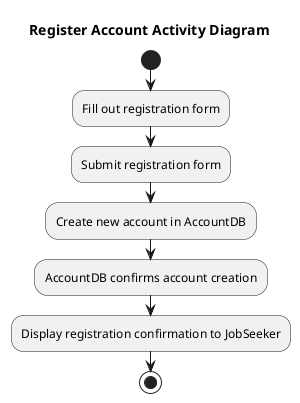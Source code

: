 @startuml Register Account Activity Diagram
title Register Account Activity Diagram

start

:Fill out registration form;
:Submit registration form;

:Create new account in AccountDB;
:AccountDB confirms account creation;

:Display registration confirmation to JobSeeker;

stop

@enduml
